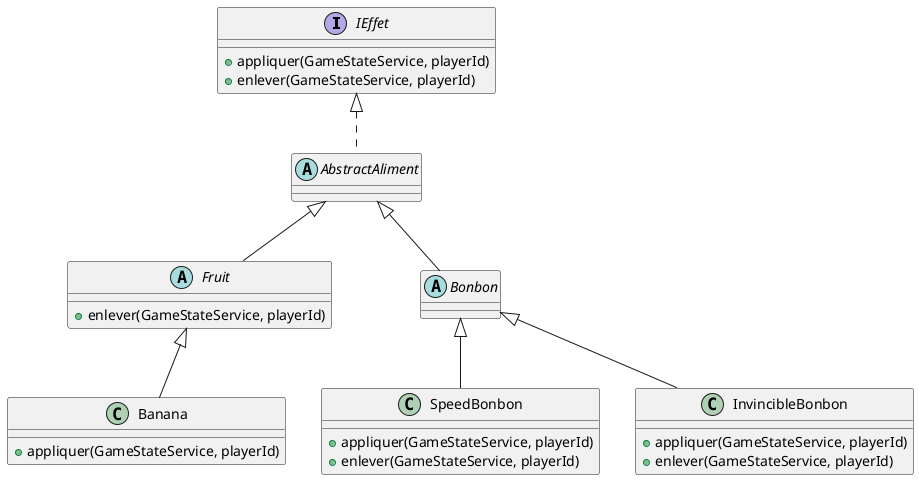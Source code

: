 @startuml
interface IEffet {
    + appliquer(GameStateService, playerId)
    + enlever(GameStateService, playerId)
}

abstract class AbstractAliment implements IEffet {}
abstract class Fruit extends AbstractAliment  {

    + enlever(GameStateService, playerId)

}
abstract class Bonbon extends AbstractAliment {
}
class SpeedBonbon extends Bonbon {
    + appliquer(GameStateService, playerId)
    + enlever(GameStateService, playerId)
}

class InvincibleBonbon extends Bonbon {
    + appliquer(GameStateService, playerId)
    + enlever(GameStateService, playerId)
}
class Banana extends Fruit {
    + appliquer(GameStateService, playerId)
}

@enduml
